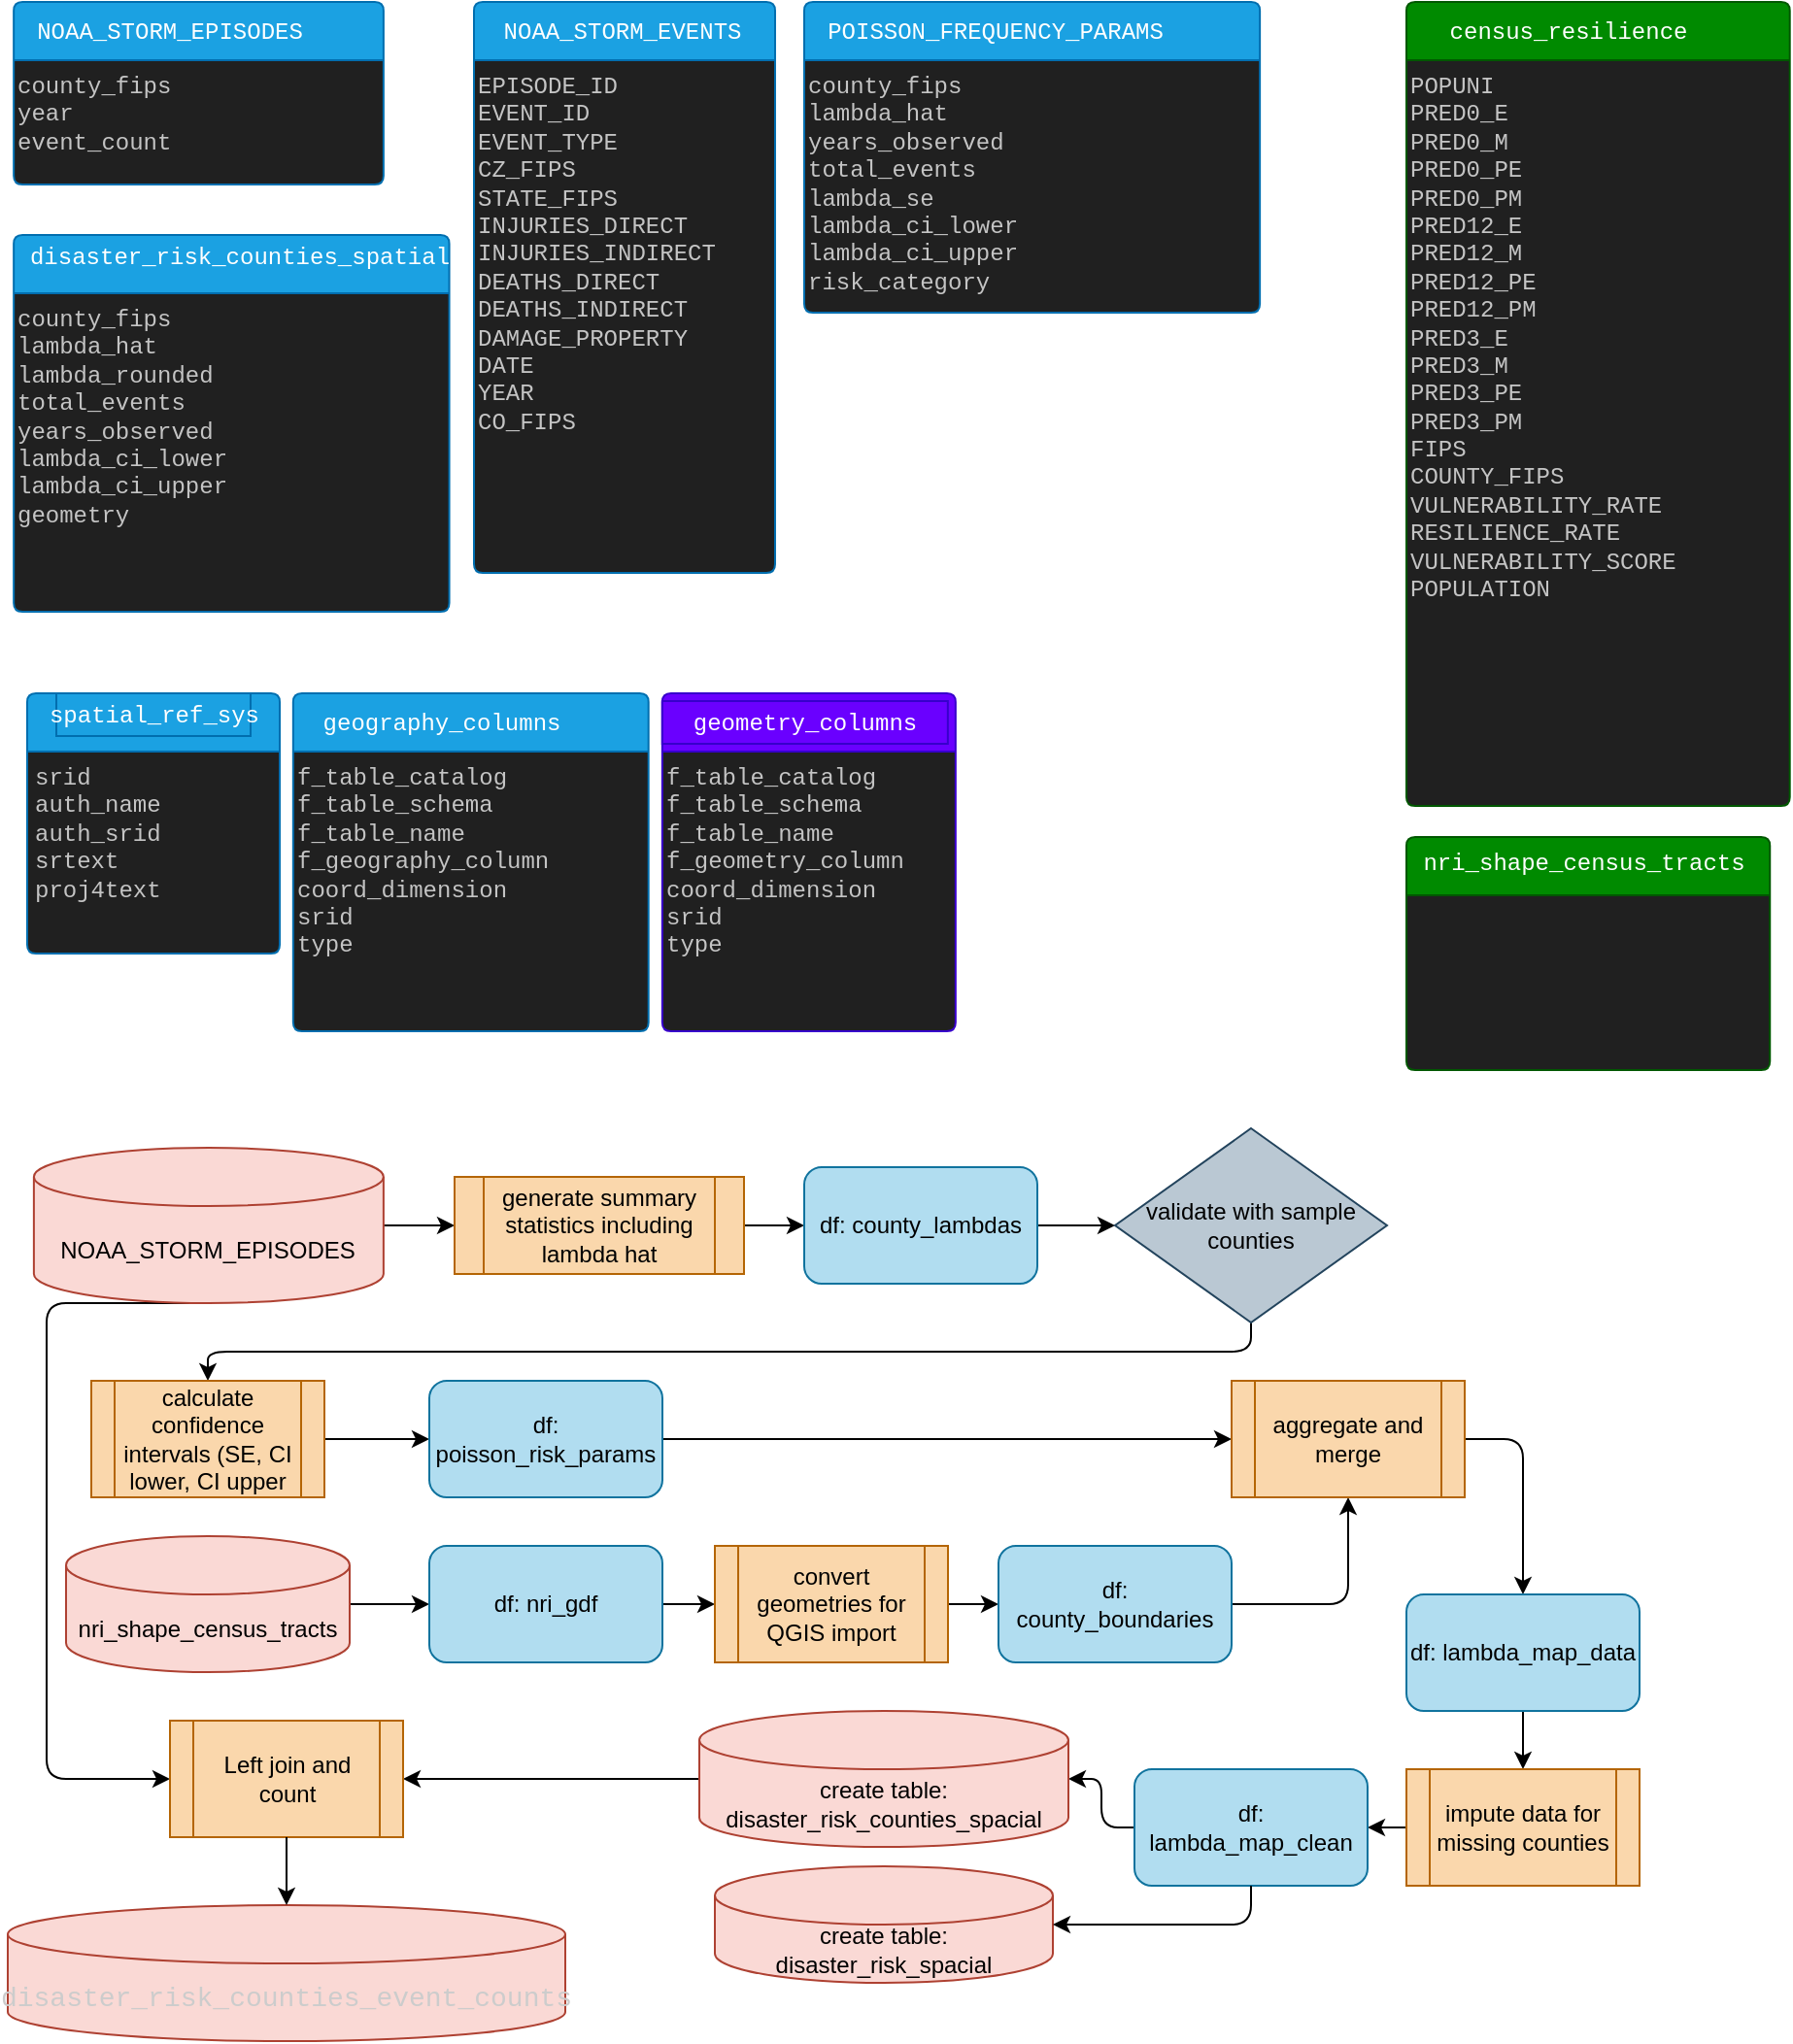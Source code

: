 <mxfile>
    <diagram id="_2MhS2x0Oyv85ThhjLEa" name="Page 2">
        <mxGraphModel dx="879" dy="636" grid="1" gridSize="10" guides="1" tooltips="1" connect="1" arrows="1" fold="1" page="1" pageScale="1" pageWidth="850" pageHeight="1100" math="0" shadow="0">
            <root>
                <mxCell id="0"/>
                <mxCell id="1" parent="0"/>
                <mxCell id="3" style="graphMlID=entity0;gradientDirection=east;shape=swimlane;startSize=30;rounded=1;arcSize=5;collapsible=0;fillColor=#1ba1e2;strokeColor=#006EAF;strokeWidth=1.0;swimlaneFillColor=#202020;fontColor=#ffffff;movable=1;resizable=1;rotatable=1;deletable=1;editable=1;locked=0;connectable=1;" vertex="1" parent="1">
                    <mxGeometry x="33.08" y="20" width="190.36" height="94" as="geometry"/>
                </mxCell>
                <mxCell id="4" value="county_fips&lt;br/&gt;year&lt;br/&gt;event_count&amp;#x9;&amp;#x9;&amp;#x9;&amp;#x9;&amp;#x9;&amp;#x9;" style="text;html=1;spacing=0;align=left;fontFamily=courier;fontSize=12;fontStyle=0;=center;fontColor=#c4c4c4;movable=1;resizable=1;rotatable=1;deletable=1;editable=1;locked=0;connectable=1;" vertex="1" parent="3">
                    <mxGeometry x="2" y="31.668" width="159" height="64" as="geometry"/>
                </mxCell>
                <mxCell id="5" value="NOAA_STORM_EPISODES" style="text;html=1;spacing=0;align=center;fontFamily=courier;fontSize=12;fontStyle=0;=center;fontColor=#ffffff;movable=1;resizable=1;rotatable=1;deletable=1;editable=1;locked=0;connectable=1;" vertex="1" parent="3">
                    <mxGeometry y="4" width="159" height="22" as="geometry"/>
                </mxCell>
                <mxCell id="6" style="graphMlID=entity1;gradientDirection=east;shape=swimlane;startSize=30;rounded=1;arcSize=5;collapsible=0;fillColor=#1ba1e2;strokeColor=#006EAF;strokeWidth=1.0;swimlaneFillColor=#202020;fontColor=#ffffff;movable=1;resizable=1;rotatable=1;deletable=1;editable=1;locked=0;connectable=1;" vertex="1" parent="1">
                    <mxGeometry x="270" y="20" width="155" height="294" as="geometry"/>
                </mxCell>
                <mxCell id="7" value="EPISODE_ID&lt;br/&gt;EVENT_ID&lt;br/&gt;EVENT_TYPE&lt;br/&gt;CZ_FIPS&lt;br/&gt;STATE_FIPS&lt;br/&gt;INJURIES_DIRECT&lt;br/&gt;INJURIES_INDIRECT&lt;br/&gt;DEATHS_DIRECT&lt;br/&gt;DEATHS_INDIRECT&lt;br/&gt;DAMAGE_PROPERTY&lt;br/&gt;DATE&lt;br/&gt;YEAR&lt;br/&gt;CO_FIPS&amp;#x9;&amp;#x9;&amp;#x9;&amp;#x9;&amp;#x9;&amp;#x9;" style="text;html=1;spacing=0;align=left;fontFamily=courier;fontSize=12;fontStyle=0;=center;fontColor=#c4c4c4;movable=1;resizable=1;rotatable=1;deletable=1;editable=1;locked=0;connectable=1;" vertex="1" parent="6">
                    <mxGeometry x="2" y="31.668" width="151" height="264" as="geometry"/>
                </mxCell>
                <mxCell id="8" value="NOAA_STORM_EVENTS" style="text;html=1;spacing=0;align=center;fontFamily=courier;fontSize=12;fontStyle=0;=center;fontColor=#ffffff;movable=1;resizable=1;rotatable=1;deletable=1;editable=1;locked=0;connectable=1;" vertex="1" parent="6">
                    <mxGeometry y="4" width="151" height="22" as="geometry"/>
                </mxCell>
                <mxCell id="9" style="graphMlID=entity2;gradientDirection=east;shape=swimlane;startSize=30;rounded=1;arcSize=5;collapsible=0;fillColor=#1ba1e2;strokeColor=#006EAF;strokeWidth=1.0;swimlaneFillColor=#202020;fontColor=#ffffff;movable=1;resizable=1;rotatable=1;deletable=1;editable=1;locked=0;connectable=1;" vertex="1" parent="1">
                    <mxGeometry x="440" y="20" width="234.56" height="160" as="geometry"/>
                </mxCell>
                <mxCell id="10" value="county_fips&lt;br/&gt;lambda_hat&lt;br/&gt;years_observed&lt;br/&gt;total_events&lt;br/&gt;lambda_se&lt;br/&gt;lambda_ci_lower&lt;br/&gt;lambda_ci_upper&lt;br/&gt;risk_category&amp;#x9;&amp;#x9;&amp;#x9;&amp;#x9;&amp;#x9;&amp;#x9;" style="text;html=1;spacing=0;align=left;fontFamily=courier;fontSize=12;fontStyle=0;=center;fontColor=#c4c4c4;movable=1;resizable=1;rotatable=1;deletable=1;editable=1;locked=0;connectable=1;" vertex="1" parent="9">
                    <mxGeometry x="2" y="31.67" width="196" height="128.33" as="geometry"/>
                </mxCell>
                <mxCell id="11" value="POISSON_FREQUENCY_PARAMS" style="text;html=1;spacing=0;align=center;fontFamily=courier;fontSize=12;fontStyle=0;=center;fontColor=#ffffff;movable=1;resizable=1;rotatable=1;deletable=1;editable=1;locked=0;connectable=1;" vertex="1" parent="9">
                    <mxGeometry y="4" width="196" height="22" as="geometry"/>
                </mxCell>
                <mxCell id="12" style="graphMlID=entity3;gradientDirection=east;shape=swimlane;startSize=30;rounded=1;arcSize=5;collapsible=0;fillColor=#008a00;strokeColor=#005700;strokeWidth=1.0;swimlaneFillColor=#202020;fontColor=#ffffff;" vertex="1" parent="1">
                    <mxGeometry x="750" y="20" width="197.36" height="414" as="geometry"/>
                </mxCell>
                <mxCell id="13" value="POPUNI&lt;br/&gt;PRED0_E&lt;br/&gt;PRED0_M&lt;br/&gt;PRED0_PE&lt;br/&gt;PRED0_PM&lt;br/&gt;PRED12_E&lt;br/&gt;PRED12_M&lt;br/&gt;PRED12_PE&lt;br/&gt;PRED12_PM&lt;br/&gt;PRED3_E&lt;br/&gt;PRED3_M&lt;br/&gt;PRED3_PE&lt;br/&gt;PRED3_PM&lt;br/&gt;FIPS&lt;br/&gt;COUNTY_FIPS&lt;br/&gt;VULNERABILITY_RATE&lt;br/&gt;RESILIENCE_RATE&lt;br/&gt;VULNERABILITY_SCORE&lt;br/&gt;POPULATION&amp;#x9;&amp;#x9;&amp;#x9;&amp;#x9;&amp;#x9;&amp;#x9;" style="text;html=1;spacing=0;align=left;fontFamily=courier;fontSize=12;fontStyle=0;=center;fontColor=#c4c4c4" vertex="1" parent="12">
                    <mxGeometry x="2" y="31.668" width="166" height="384" as="geometry"/>
                </mxCell>
                <mxCell id="14" value="census_resilience" style="text;html=1;spacing=0;align=center;fontFamily=courier;fontSize=12;fontStyle=0;=center;fontColor=#ffffff" vertex="1" parent="12">
                    <mxGeometry y="4" width="166" height="22" as="geometry"/>
                </mxCell>
                <mxCell id="15" style="graphMlID=entity4;gradientDirection=east;shape=swimlane;startSize=30;rounded=1;arcSize=5;collapsible=0;fillColor=#1ba1e2;strokeColor=#006EAF;strokeWidth=1.0;swimlaneFillColor=#202020;fontColor=#ffffff;movable=1;resizable=1;rotatable=1;deletable=1;editable=1;locked=0;connectable=1;" vertex="1" parent="1">
                    <mxGeometry x="33.08" y="140" width="224.2" height="194" as="geometry"/>
                </mxCell>
                <mxCell id="16" value="county_fips&lt;br/&gt;lambda_hat&lt;br/&gt;lambda_rounded&lt;br/&gt;total_events&lt;br/&gt;years_observed&lt;br/&gt;lambda_ci_lower&lt;br/&gt;lambda_ci_upper&lt;br/&gt;geometry&amp;#x9;&amp;#x9;&amp;#x9;&amp;#x9;&amp;#x9;&amp;#x9;" style="text;html=1;spacing=0;align=left;fontFamily=courier;fontSize=12;fontStyle=0;=center;fontColor=#c4c4c4;movable=1;resizable=1;rotatable=1;deletable=1;editable=1;locked=0;connectable=1;" vertex="1" parent="15">
                    <mxGeometry x="2" y="31.668" width="177" height="144" as="geometry"/>
                </mxCell>
                <mxCell id="17" value="disaster_risk_counties_spatial" style="text;html=1;spacing=0;align=center;fontFamily=courier;fontSize=12;fontStyle=0;=center;fontColor=#ffffff;movable=1;resizable=1;rotatable=1;deletable=1;editable=1;locked=0;connectable=1;" vertex="1" parent="15">
                    <mxGeometry x="26.92" width="177" height="22" as="geometry"/>
                </mxCell>
                <mxCell id="24" style="graphMlID=entity7;gradientDirection=east;shape=swimlane;startSize=30;rounded=1;arcSize=5;collapsible=0;fillColor=light-dark(#1BA1E2,#7F00FF);strokeColor=#006EAF;strokeWidth=1.0;swimlaneFillColor=#202020;fontColor=#ffffff;movable=1;resizable=1;rotatable=1;deletable=1;editable=1;locked=0;connectable=1;" vertex="1" parent="1">
                    <mxGeometry x="176.92" y="376" width="182.92" height="174" as="geometry"/>
                </mxCell>
                <mxCell id="25" value="f_table_catalog&lt;br/&gt;f_table_schema&lt;br/&gt;f_table_name&lt;br/&gt;f_geography_column&lt;br/&gt;coord_dimension&lt;br/&gt;srid&lt;br/&gt;type&amp;#x9;&amp;#x9;&amp;#x9;&amp;#x9;&amp;#x9;&amp;#x9;" style="text;html=1;spacing=0;align=left;fontFamily=courier;fontSize=12;fontStyle=0;=center;fontColor=#c4c4c4;movable=1;resizable=1;rotatable=1;deletable=1;editable=1;locked=0;connectable=1;" vertex="1" parent="24">
                    <mxGeometry x="2" y="31.668" width="153" height="144" as="geometry"/>
                </mxCell>
                <mxCell id="26" value="geography_columns" style="text;html=1;spacing=0;align=center;fontFamily=courier;fontSize=12;fontStyle=0;=center;fontColor=#ffffff;movable=1;resizable=1;rotatable=1;deletable=1;editable=1;locked=0;connectable=1;" vertex="1" parent="24">
                    <mxGeometry y="4" width="153" height="22" as="geometry"/>
                </mxCell>
                <mxCell id="27" style="graphMlID=entity8;gradientDirection=east;shape=swimlane;startSize=30;rounded=1;arcSize=5;collapsible=0;fillColor=light-dark(#6A00FF,#6A00FF);strokeColor=#3700CC;strokeWidth=1.0;swimlaneFillColor=#202020;fontColor=#ffffff;movable=1;resizable=1;rotatable=1;deletable=1;editable=1;locked=0;connectable=1;" vertex="1" parent="1">
                    <mxGeometry x="366.92" y="376" width="151" height="174" as="geometry"/>
                </mxCell>
                <mxCell id="28" value="f_table_catalog&lt;br/&gt;f_table_schema&lt;br/&gt;f_table_name&lt;br/&gt;f_geometry_column&lt;br/&gt;coord_dimension&lt;br/&gt;srid&lt;br/&gt;type&amp;#x9;&amp;#x9;&amp;#x9;&amp;#x9;&amp;#x9;&amp;#x9;" style="text;html=1;spacing=0;align=left;fontFamily=courier;fontSize=12;fontStyle=0;=center;fontColor=#c4c4c4;movable=1;resizable=1;rotatable=1;deletable=1;editable=1;locked=0;connectable=1;" vertex="1" parent="27">
                    <mxGeometry x="2" y="31.668" width="147" height="144" as="geometry"/>
                </mxCell>
                <mxCell id="29" value="geometry_columns" style="text;html=1;spacing=0;align=center;fontFamily=courier;fontSize=12;fontStyle=0;=center;fontColor=#ffffff;fillColor=light-dark(#6A00FF,#7F00FF);strokeColor=#3700CC;movable=1;resizable=1;rotatable=1;deletable=1;editable=1;locked=0;connectable=1;" vertex="1" parent="27">
                    <mxGeometry y="4" width="147" height="22" as="geometry"/>
                </mxCell>
                <mxCell id="30" style="graphMlID=entity9;gradientDirection=east;shape=swimlane;startSize=30;rounded=1;arcSize=5;collapsible=0;fillColor=#008a00;strokeColor=#005700;strokeWidth=1.0;swimlaneFillColor=#202020;fontColor=#ffffff;movable=1;resizable=1;rotatable=1;deletable=1;editable=1;locked=0;connectable=1;" vertex="1" parent="1">
                    <mxGeometry x="750.0" y="450" width="187.12" height="120" as="geometry"/>
                </mxCell>
                <mxCell id="32" value="nri_shape_census_tracts" style="text;html=1;spacing=0;align=center;fontFamily=courier;fontSize=12;fontStyle=0;=center;fontColor=#ffffff;movable=1;resizable=1;rotatable=1;deletable=1;editable=1;locked=0;connectable=1;" vertex="1" parent="30">
                    <mxGeometry x="16" y="2" width="150" height="22" as="geometry"/>
                </mxCell>
                <mxCell id="33" style="graphMlID=entity10;gradientDirection=east;shape=swimlane;startSize=30;rounded=1;arcSize=5;collapsible=0;fillColor=light-dark(#1BA1E2,#7F00FF);strokeColor=#006EAF;strokeWidth=1.0;swimlaneFillColor=#202020;fontColor=#ffffff;movable=1;resizable=1;rotatable=1;deletable=1;editable=1;locked=0;connectable=1;" vertex="1" parent="1">
                    <mxGeometry x="40" y="376" width="130" height="134" as="geometry"/>
                </mxCell>
                <mxCell id="34" value="srid&lt;br/&gt;auth_name&lt;br/&gt;auth_srid&lt;br/&gt;srtext&lt;br/&gt;proj4text&amp;#x9;&amp;#x9;&amp;#x9;&amp;#x9;&amp;#x9;&amp;#x9;" style="text;html=1;spacing=0;align=left;fontFamily=courier;fontSize=12;fontStyle=0;=center;fontColor=#c4c4c4;movable=1;resizable=1;rotatable=1;deletable=1;editable=1;locked=0;connectable=1;" vertex="1" parent="33">
                    <mxGeometry x="4" y="31.668" width="100" height="84" as="geometry"/>
                </mxCell>
                <mxCell id="35" value="spatial_ref_sys" style="text;html=1;spacing=0;align=center;fontFamily=courier;fontSize=12;fontStyle=0;=center;fontColor=#ffffff;fillColor=light-dark(#1BA1E2,#7F00FF);strokeColor=#006EAF;movable=1;resizable=1;rotatable=1;deletable=1;editable=1;locked=0;connectable=1;" vertex="1" parent="33">
                    <mxGeometry x="15" width="100" height="22" as="geometry"/>
                </mxCell>
                <mxCell id="39" style="edgeStyle=none;html=1;exitX=1;exitY=0.5;exitDx=0;exitDy=0;exitPerimeter=0;entryX=0;entryY=0.5;entryDx=0;entryDy=0;" edge="1" parent="1" source="37" target="38">
                    <mxGeometry relative="1" as="geometry"/>
                </mxCell>
                <mxCell id="70" style="edgeStyle=orthogonalEdgeStyle;html=1;exitX=0.5;exitY=1;exitDx=0;exitDy=0;exitPerimeter=0;entryX=0;entryY=0.5;entryDx=0;entryDy=0;" edge="1" parent="1" source="37" target="69">
                    <mxGeometry relative="1" as="geometry">
                        <Array as="points">
                            <mxPoint x="50" y="690"/>
                            <mxPoint x="50" y="935"/>
                        </Array>
                    </mxGeometry>
                </mxCell>
                <mxCell id="37" value="NOAA_STORM_EPISODES" style="shape=cylinder3;whiteSpace=wrap;html=1;boundedLbl=1;backgroundOutline=1;size=15;fillColor=#fad9d5;strokeColor=#ae4132;" vertex="1" parent="1">
                    <mxGeometry x="43.44" y="610" width="180" height="80" as="geometry"/>
                </mxCell>
                <mxCell id="41" style="edgeStyle=none;html=1;exitX=1;exitY=0.5;exitDx=0;exitDy=0;entryX=0;entryY=0.5;entryDx=0;entryDy=0;" edge="1" parent="1" source="38" target="40">
                    <mxGeometry relative="1" as="geometry"/>
                </mxCell>
                <mxCell id="38" value="generate summary statistics including lambda hat" style="shape=process;whiteSpace=wrap;html=1;backgroundOutline=1;fillColor=#fad7ac;strokeColor=#b46504;" vertex="1" parent="1">
                    <mxGeometry x="260" y="625" width="149" height="50" as="geometry"/>
                </mxCell>
                <mxCell id="43" style="edgeStyle=none;html=1;exitX=1;exitY=0.5;exitDx=0;exitDy=0;" edge="1" parent="1" source="40" target="42">
                    <mxGeometry relative="1" as="geometry"/>
                </mxCell>
                <mxCell id="40" value="df: county_lambdas" style="rounded=1;whiteSpace=wrap;html=1;fillColor=#b1ddf0;strokeColor=#10739e;" vertex="1" parent="1">
                    <mxGeometry x="440" y="620" width="120" height="60" as="geometry"/>
                </mxCell>
                <mxCell id="65" style="edgeStyle=orthogonalEdgeStyle;html=1;exitX=0.5;exitY=1;exitDx=0;exitDy=0;entryX=0.5;entryY=0;entryDx=0;entryDy=0;" edge="1" parent="1" source="42" target="44">
                    <mxGeometry relative="1" as="geometry"/>
                </mxCell>
                <mxCell id="42" value="validate with sample counties" style="rhombus;whiteSpace=wrap;html=1;fillColor=#bac8d3;strokeColor=#23445d;" vertex="1" parent="1">
                    <mxGeometry x="600" y="600" width="140" height="100" as="geometry"/>
                </mxCell>
                <mxCell id="46" style="edgeStyle=none;html=1;exitX=1;exitY=0.5;exitDx=0;exitDy=0;entryX=0;entryY=0.5;entryDx=0;entryDy=0;" edge="1" parent="1" source="44" target="45">
                    <mxGeometry relative="1" as="geometry"/>
                </mxCell>
                <mxCell id="44" value="calculate confidence intervals (SE, CI lower, CI upper" style="shape=process;whiteSpace=wrap;html=1;backgroundOutline=1;fillColor=#fad7ac;strokeColor=#b46504;" vertex="1" parent="1">
                    <mxGeometry x="73" y="730" width="120" height="60" as="geometry"/>
                </mxCell>
                <mxCell id="55" style="edgeStyle=orthogonalEdgeStyle;html=1;exitX=1;exitY=0.5;exitDx=0;exitDy=0;entryX=0;entryY=0.5;entryDx=0;entryDy=0;" edge="1" parent="1" source="45" target="54">
                    <mxGeometry relative="1" as="geometry"/>
                </mxCell>
                <mxCell id="45" value="df: poisson_risk_params" style="rounded=1;whiteSpace=wrap;html=1;fillColor=#b1ddf0;strokeColor=#10739e;" vertex="1" parent="1">
                    <mxGeometry x="247" y="730" width="120" height="60" as="geometry"/>
                </mxCell>
                <mxCell id="49" style="edgeStyle=none;html=1;exitX=1;exitY=0.5;exitDx=0;exitDy=0;exitPerimeter=0;" edge="1" parent="1" source="47" target="48">
                    <mxGeometry relative="1" as="geometry"/>
                </mxCell>
                <mxCell id="47" value="nri_shape_census_tracts" style="shape=cylinder3;whiteSpace=wrap;html=1;boundedLbl=1;backgroundOutline=1;size=15;fillColor=#fad9d5;strokeColor=#ae4132;" vertex="1" parent="1">
                    <mxGeometry x="60" y="810" width="146" height="70" as="geometry"/>
                </mxCell>
                <mxCell id="51" style="edgeStyle=none;html=1;exitX=1;exitY=0.5;exitDx=0;exitDy=0;" edge="1" parent="1" source="48" target="50">
                    <mxGeometry relative="1" as="geometry"/>
                </mxCell>
                <mxCell id="48" value="df: nri_gdf" style="rounded=1;whiteSpace=wrap;html=1;fillColor=#b1ddf0;strokeColor=#10739e;" vertex="1" parent="1">
                    <mxGeometry x="247" y="815" width="120" height="60" as="geometry"/>
                </mxCell>
                <mxCell id="53" style="edgeStyle=none;html=1;exitX=1;exitY=0.5;exitDx=0;exitDy=0;entryX=0;entryY=0.5;entryDx=0;entryDy=0;" edge="1" parent="1" source="50" target="52">
                    <mxGeometry relative="1" as="geometry"/>
                </mxCell>
                <mxCell id="50" value="convert geometries for QGIS import" style="shape=process;whiteSpace=wrap;html=1;backgroundOutline=1;fillColor=#fad7ac;strokeColor=#b46504;" vertex="1" parent="1">
                    <mxGeometry x="394" y="815" width="120" height="60" as="geometry"/>
                </mxCell>
                <mxCell id="56" style="edgeStyle=orthogonalEdgeStyle;html=1;exitX=1;exitY=0.5;exitDx=0;exitDy=0;entryX=0.5;entryY=1;entryDx=0;entryDy=0;" edge="1" parent="1" source="52" target="54">
                    <mxGeometry relative="1" as="geometry"/>
                </mxCell>
                <mxCell id="52" value="df: county_boundaries" style="rounded=1;whiteSpace=wrap;html=1;fillColor=#b1ddf0;strokeColor=#10739e;" vertex="1" parent="1">
                    <mxGeometry x="540" y="815" width="120" height="60" as="geometry"/>
                </mxCell>
                <mxCell id="58" style="edgeStyle=orthogonalEdgeStyle;html=1;exitX=1;exitY=0.5;exitDx=0;exitDy=0;entryX=0.5;entryY=0;entryDx=0;entryDy=0;" edge="1" parent="1" source="54" target="57">
                    <mxGeometry relative="1" as="geometry"/>
                </mxCell>
                <mxCell id="54" value="aggregate and merge" style="shape=process;whiteSpace=wrap;html=1;backgroundOutline=1;fillColor=#fad7ac;strokeColor=#b46504;" vertex="1" parent="1">
                    <mxGeometry x="660" y="730" width="120" height="60" as="geometry"/>
                </mxCell>
                <mxCell id="60" style="edgeStyle=none;html=1;exitX=0.5;exitY=1;exitDx=0;exitDy=0;" edge="1" parent="1" source="57" target="59">
                    <mxGeometry relative="1" as="geometry"/>
                </mxCell>
                <mxCell id="57" value="df: lambda_map_data" style="rounded=1;whiteSpace=wrap;html=1;fillColor=#b1ddf0;strokeColor=#10739e;" vertex="1" parent="1">
                    <mxGeometry x="750" y="840" width="120" height="60" as="geometry"/>
                </mxCell>
                <mxCell id="62" style="edgeStyle=none;html=1;exitX=0;exitY=0.5;exitDx=0;exitDy=0;entryX=1;entryY=0.5;entryDx=0;entryDy=0;" edge="1" parent="1" source="59" target="61">
                    <mxGeometry relative="1" as="geometry"/>
                </mxCell>
                <mxCell id="59" value="impute data for missing counties" style="shape=process;whiteSpace=wrap;html=1;backgroundOutline=1;fillColor=#fad7ac;strokeColor=#b46504;" vertex="1" parent="1">
                    <mxGeometry x="750" y="930" width="120" height="60" as="geometry"/>
                </mxCell>
                <mxCell id="64" style="edgeStyle=orthogonalEdgeStyle;html=1;exitX=0;exitY=0.5;exitDx=0;exitDy=0;" edge="1" parent="1" source="61" target="63">
                    <mxGeometry relative="1" as="geometry"/>
                </mxCell>
                <mxCell id="61" value="df: lambda_map_clean" style="rounded=1;whiteSpace=wrap;html=1;fillColor=#b1ddf0;strokeColor=#10739e;" vertex="1" parent="1">
                    <mxGeometry x="610" y="930" width="120" height="60" as="geometry"/>
                </mxCell>
                <mxCell id="71" style="edgeStyle=orthogonalEdgeStyle;html=1;exitX=0;exitY=0.5;exitDx=0;exitDy=0;exitPerimeter=0;entryX=1;entryY=0.5;entryDx=0;entryDy=0;" edge="1" parent="1" source="63" target="69">
                    <mxGeometry relative="1" as="geometry"/>
                </mxCell>
                <mxCell id="63" value="create table:&lt;div&gt;disaster_risk_counties_spacial&lt;/div&gt;" style="shape=cylinder3;whiteSpace=wrap;html=1;boundedLbl=1;backgroundOutline=1;size=15;fillColor=#fad9d5;strokeColor=#ae4132;" vertex="1" parent="1">
                    <mxGeometry x="386" y="900" width="190" height="70" as="geometry"/>
                </mxCell>
                <mxCell id="66" value="create table: disaster_risk_spacial" style="shape=cylinder3;whiteSpace=wrap;html=1;boundedLbl=1;backgroundOutline=1;size=15;fillColor=#fad9d5;strokeColor=#ae4132;" vertex="1" parent="1">
                    <mxGeometry x="394" y="980" width="174" height="60" as="geometry"/>
                </mxCell>
                <mxCell id="67" style="edgeStyle=orthogonalEdgeStyle;html=1;exitX=0.5;exitY=1;exitDx=0;exitDy=0;entryX=1;entryY=0.5;entryDx=0;entryDy=0;entryPerimeter=0;" edge="1" parent="1" source="61" target="66">
                    <mxGeometry relative="1" as="geometry"/>
                </mxCell>
                <mxCell id="68" value="&lt;span style=&quot;font-family: Consolas, &amp;quot;Courier New&amp;quot;, monospace; font-size: 14px; text-align: start; white-space: pre;&quot;&gt;&lt;font style=&quot;color: light-dark(rgb(204, 204, 204), rgb(255, 255, 255));&quot;&gt;disaster_risk_counties_event_counts&lt;/font&gt;&lt;/span&gt;" style="shape=cylinder3;whiteSpace=wrap;html=1;boundedLbl=1;backgroundOutline=1;size=15;fillColor=#fad9d5;strokeColor=#ae4132;" vertex="1" parent="1">
                    <mxGeometry x="30" y="1000" width="287" height="70" as="geometry"/>
                </mxCell>
                <mxCell id="69" value="Left join and count" style="shape=process;whiteSpace=wrap;html=1;backgroundOutline=1;fillColor=#fad7ac;strokeColor=#b46504;" vertex="1" parent="1">
                    <mxGeometry x="113.5" y="905" width="120" height="60" as="geometry"/>
                </mxCell>
                <mxCell id="72" style="edgeStyle=orthogonalEdgeStyle;html=1;exitX=0.5;exitY=1;exitDx=0;exitDy=0;entryX=0.5;entryY=0;entryDx=0;entryDy=0;entryPerimeter=0;" edge="1" parent="1" source="69" target="68">
                    <mxGeometry relative="1" as="geometry"/>
                </mxCell>
            </root>
        </mxGraphModel>
    </diagram>
</mxfile>